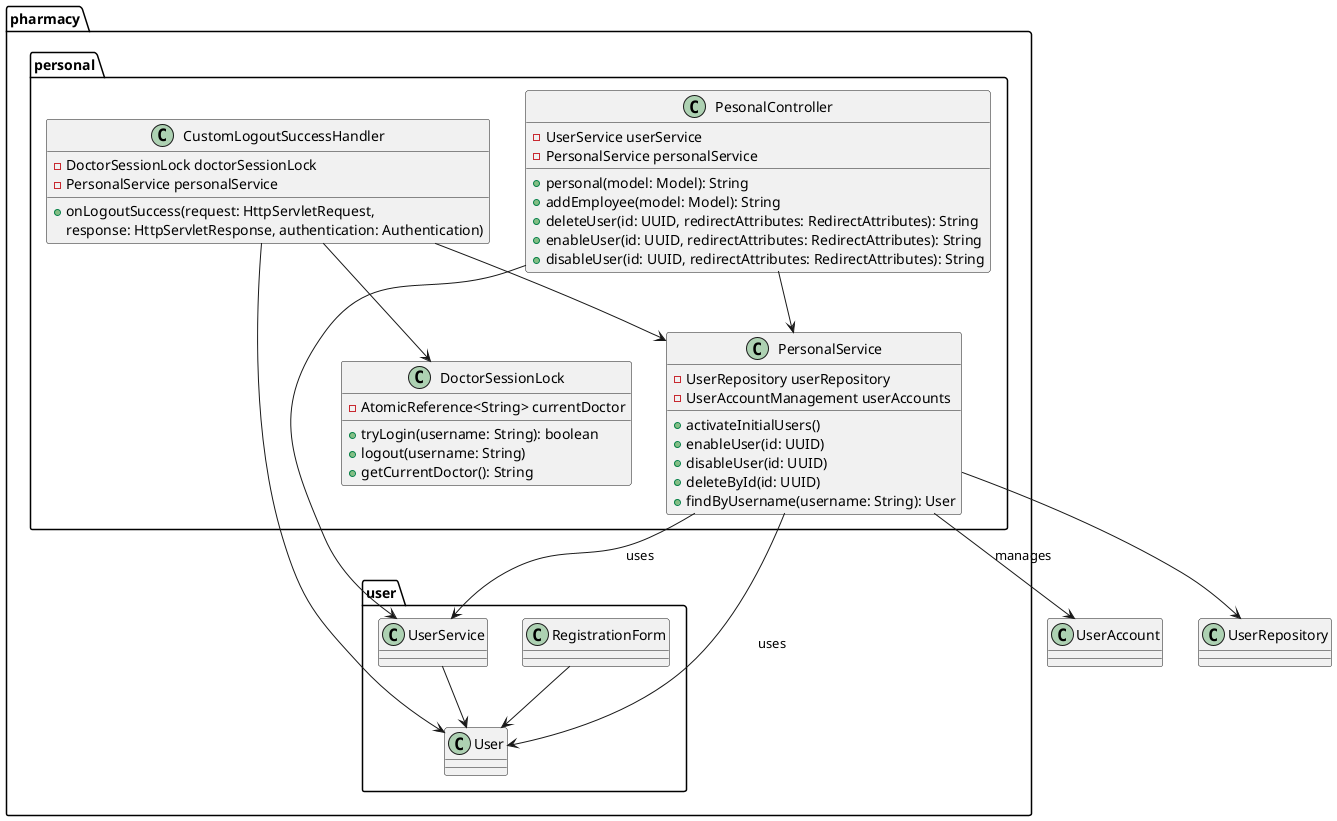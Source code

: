 @startuml


package pharmacy.personal {

  class PersonalService {
      - UserRepository userRepository
      - UserAccountManagement userAccounts
      + activateInitialUsers()
      + enableUser(id: UUID)
      + disableUser(id: UUID)
      + deleteById(id: UUID)
      + findByUsername(username: String): User
  }

  class PesonalController {
    - UserService userService
    - PersonalService personalService
    + personal(model: Model): String
    + addEmployee(model: Model): String
    + deleteUser(id: UUID, redirectAttributes: RedirectAttributes): String
    + enableUser(id: UUID, redirectAttributes: RedirectAttributes): String
    + disableUser(id: UUID, redirectAttributes: RedirectAttributes): String
  }

  class DoctorSessionLock {
    - AtomicReference<String> currentDoctor
    + tryLogin(username: String): boolean
    + logout(username: String)
    + getCurrentDoctor(): String
  }

  class CustomLogoutSuccessHandler {
    - DoctorSessionLock doctorSessionLock
    - PersonalService personalService
    + onLogoutSuccess(request: HttpServletRequest,
    response: HttpServletResponse, authentication: Authentication)
  }
}

package pharmacy.user {

  class RegistrationForm {

  }

  class User {

  }

  class UserService {

  }
}

PersonalService --> User : uses
PersonalService --> UserAccount : manages
PersonalService --> UserRepository
PersonalService --> UserService : uses

PesonalController --> PersonalService
PesonalController --> UserService

RegistrationForm --> User
UserService --> User

CustomLogoutSuccessHandler --> DoctorSessionLock
CustomLogoutSuccessHandler --> PersonalService
CustomLogoutSuccessHandler --> User

@enduml

